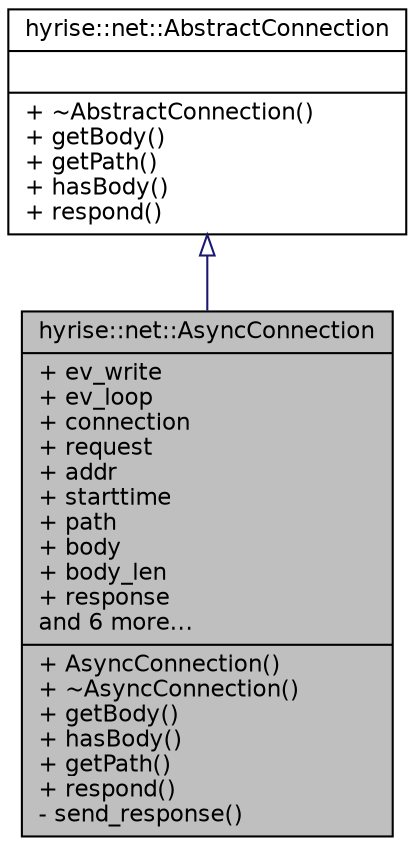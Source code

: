 digraph "hyrise::net::AsyncConnection"
{
  edge [fontname="Helvetica",fontsize="11",labelfontname="Helvetica",labelfontsize="11"];
  node [fontname="Helvetica",fontsize="11",shape=record];
  Node1 [label="{hyrise::net::AsyncConnection\n|+ ev_write\l+ ev_loop\l+ connection\l+ request\l+ addr\l+ starttime\l+ path\l+ body\l+ body_len\l+ response\land 6 more...\l|+ AsyncConnection()\l+ ~AsyncConnection()\l+ getBody()\l+ hasBody()\l+ getPath()\l+ respond()\l- send_response()\l}",height=0.2,width=0.4,color="black", fillcolor="grey75", style="filled" fontcolor="black"];
  Node2 -> Node1 [dir="back",color="midnightblue",fontsize="11",style="solid",arrowtail="onormal",fontname="Helvetica"];
  Node2 [label="{hyrise::net::AbstractConnection\n||+ ~AbstractConnection()\l+ getBody()\l+ getPath()\l+ hasBody()\l+ respond()\l}",height=0.2,width=0.4,color="black", fillcolor="white", style="filled",URL="$classhyrise_1_1net_1_1_abstract_connection.html"];
}
